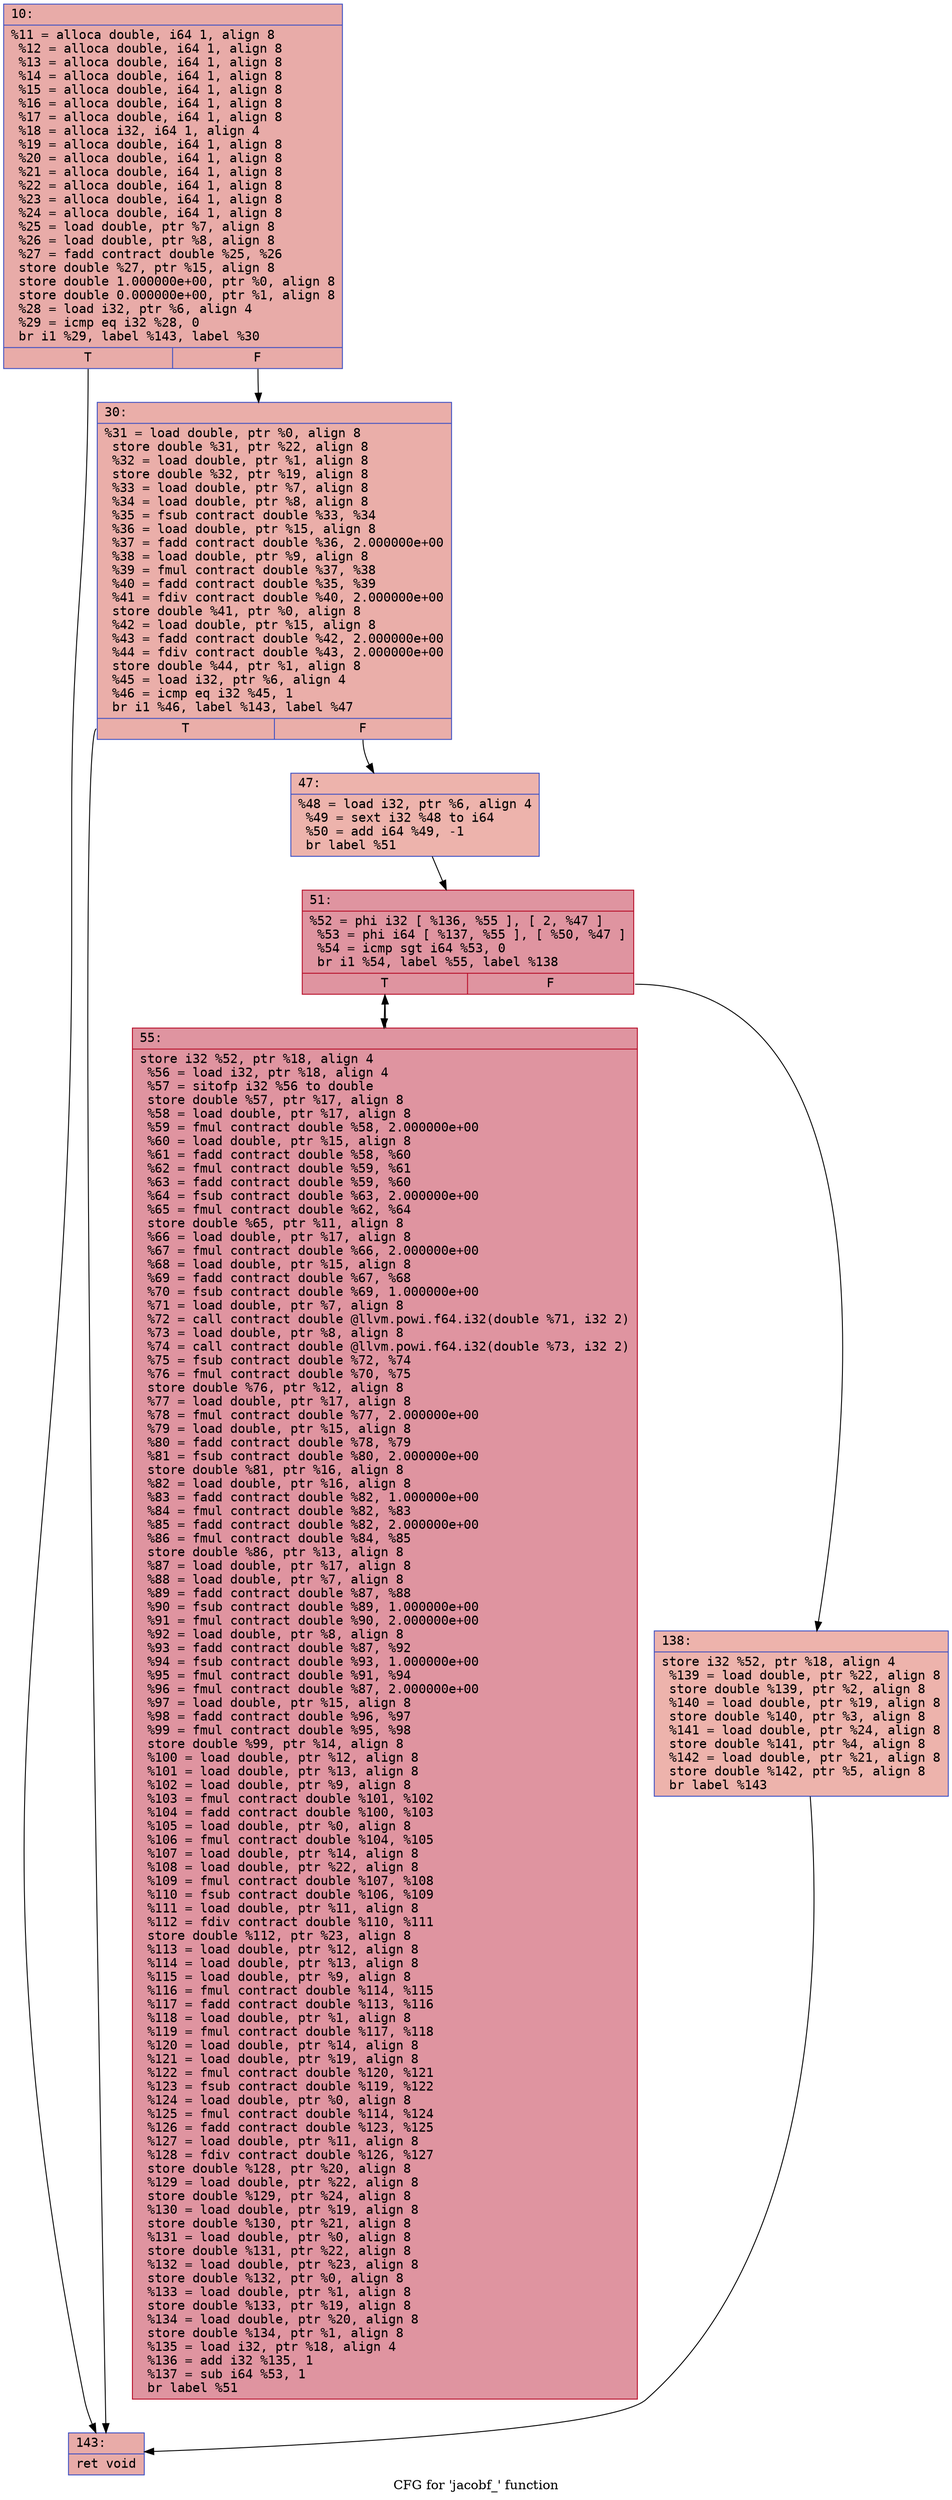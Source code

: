 digraph "CFG for 'jacobf_' function" {
	label="CFG for 'jacobf_' function";

	Node0x55ec1731e1a0 [shape=record,color="#3d50c3ff", style=filled, fillcolor="#cc403a70" fontname="Courier",label="{10:\l|  %11 = alloca double, i64 1, align 8\l  %12 = alloca double, i64 1, align 8\l  %13 = alloca double, i64 1, align 8\l  %14 = alloca double, i64 1, align 8\l  %15 = alloca double, i64 1, align 8\l  %16 = alloca double, i64 1, align 8\l  %17 = alloca double, i64 1, align 8\l  %18 = alloca i32, i64 1, align 4\l  %19 = alloca double, i64 1, align 8\l  %20 = alloca double, i64 1, align 8\l  %21 = alloca double, i64 1, align 8\l  %22 = alloca double, i64 1, align 8\l  %23 = alloca double, i64 1, align 8\l  %24 = alloca double, i64 1, align 8\l  %25 = load double, ptr %7, align 8\l  %26 = load double, ptr %8, align 8\l  %27 = fadd contract double %25, %26\l  store double %27, ptr %15, align 8\l  store double 1.000000e+00, ptr %0, align 8\l  store double 0.000000e+00, ptr %1, align 8\l  %28 = load i32, ptr %6, align 4\l  %29 = icmp eq i32 %28, 0\l  br i1 %29, label %143, label %30\l|{<s0>T|<s1>F}}"];
	Node0x55ec1731e1a0:s0 -> Node0x55ec1731ebd0[tooltip="10 -> 143\nProbability 37.50%" ];
	Node0x55ec1731e1a0:s1 -> Node0x55ec1731ec20[tooltip="10 -> 30\nProbability 62.50%" ];
	Node0x55ec1731ec20 [shape=record,color="#3d50c3ff", style=filled, fillcolor="#d0473d70" fontname="Courier",label="{30:\l|  %31 = load double, ptr %0, align 8\l  store double %31, ptr %22, align 8\l  %32 = load double, ptr %1, align 8\l  store double %32, ptr %19, align 8\l  %33 = load double, ptr %7, align 8\l  %34 = load double, ptr %8, align 8\l  %35 = fsub contract double %33, %34\l  %36 = load double, ptr %15, align 8\l  %37 = fadd contract double %36, 2.000000e+00\l  %38 = load double, ptr %9, align 8\l  %39 = fmul contract double %37, %38\l  %40 = fadd contract double %35, %39\l  %41 = fdiv contract double %40, 2.000000e+00\l  store double %41, ptr %0, align 8\l  %42 = load double, ptr %15, align 8\l  %43 = fadd contract double %42, 2.000000e+00\l  %44 = fdiv contract double %43, 2.000000e+00\l  store double %44, ptr %1, align 8\l  %45 = load i32, ptr %6, align 4\l  %46 = icmp eq i32 %45, 1\l  br i1 %46, label %143, label %47\l|{<s0>T|<s1>F}}"];
	Node0x55ec1731ec20:s0 -> Node0x55ec1731ebd0[tooltip="30 -> 143\nProbability 50.00%" ];
	Node0x55ec1731ec20:s1 -> Node0x55ec1731f820[tooltip="30 -> 47\nProbability 50.00%" ];
	Node0x55ec1731f820 [shape=record,color="#3d50c3ff", style=filled, fillcolor="#d6524470" fontname="Courier",label="{47:\l|  %48 = load i32, ptr %6, align 4\l  %49 = sext i32 %48 to i64\l  %50 = add i64 %49, -1\l  br label %51\l}"];
	Node0x55ec1731f820 -> Node0x55ec1731faa0[tooltip="47 -> 51\nProbability 100.00%" ];
	Node0x55ec1731faa0 [shape=record,color="#b70d28ff", style=filled, fillcolor="#b70d2870" fontname="Courier",label="{51:\l|  %52 = phi i32 [ %136, %55 ], [ 2, %47 ]\l  %53 = phi i64 [ %137, %55 ], [ %50, %47 ]\l  %54 = icmp sgt i64 %53, 0\l  br i1 %54, label %55, label %138\l|{<s0>T|<s1>F}}"];
	Node0x55ec1731faa0:s0 -> Node0x55ec1731fb60[tooltip="51 -> 55\nProbability 96.88%" ];
	Node0x55ec1731faa0:s1 -> Node0x55ec1731fd60[tooltip="51 -> 138\nProbability 3.12%" ];
	Node0x55ec1731fb60 [shape=record,color="#b70d28ff", style=filled, fillcolor="#b70d2870" fontname="Courier",label="{55:\l|  store i32 %52, ptr %18, align 4\l  %56 = load i32, ptr %18, align 4\l  %57 = sitofp i32 %56 to double\l  store double %57, ptr %17, align 8\l  %58 = load double, ptr %17, align 8\l  %59 = fmul contract double %58, 2.000000e+00\l  %60 = load double, ptr %15, align 8\l  %61 = fadd contract double %58, %60\l  %62 = fmul contract double %59, %61\l  %63 = fadd contract double %59, %60\l  %64 = fsub contract double %63, 2.000000e+00\l  %65 = fmul contract double %62, %64\l  store double %65, ptr %11, align 8\l  %66 = load double, ptr %17, align 8\l  %67 = fmul contract double %66, 2.000000e+00\l  %68 = load double, ptr %15, align 8\l  %69 = fadd contract double %67, %68\l  %70 = fsub contract double %69, 1.000000e+00\l  %71 = load double, ptr %7, align 8\l  %72 = call contract double @llvm.powi.f64.i32(double %71, i32 2)\l  %73 = load double, ptr %8, align 8\l  %74 = call contract double @llvm.powi.f64.i32(double %73, i32 2)\l  %75 = fsub contract double %72, %74\l  %76 = fmul contract double %70, %75\l  store double %76, ptr %12, align 8\l  %77 = load double, ptr %17, align 8\l  %78 = fmul contract double %77, 2.000000e+00\l  %79 = load double, ptr %15, align 8\l  %80 = fadd contract double %78, %79\l  %81 = fsub contract double %80, 2.000000e+00\l  store double %81, ptr %16, align 8\l  %82 = load double, ptr %16, align 8\l  %83 = fadd contract double %82, 1.000000e+00\l  %84 = fmul contract double %82, %83\l  %85 = fadd contract double %82, 2.000000e+00\l  %86 = fmul contract double %84, %85\l  store double %86, ptr %13, align 8\l  %87 = load double, ptr %17, align 8\l  %88 = load double, ptr %7, align 8\l  %89 = fadd contract double %87, %88\l  %90 = fsub contract double %89, 1.000000e+00\l  %91 = fmul contract double %90, 2.000000e+00\l  %92 = load double, ptr %8, align 8\l  %93 = fadd contract double %87, %92\l  %94 = fsub contract double %93, 1.000000e+00\l  %95 = fmul contract double %91, %94\l  %96 = fmul contract double %87, 2.000000e+00\l  %97 = load double, ptr %15, align 8\l  %98 = fadd contract double %96, %97\l  %99 = fmul contract double %95, %98\l  store double %99, ptr %14, align 8\l  %100 = load double, ptr %12, align 8\l  %101 = load double, ptr %13, align 8\l  %102 = load double, ptr %9, align 8\l  %103 = fmul contract double %101, %102\l  %104 = fadd contract double %100, %103\l  %105 = load double, ptr %0, align 8\l  %106 = fmul contract double %104, %105\l  %107 = load double, ptr %14, align 8\l  %108 = load double, ptr %22, align 8\l  %109 = fmul contract double %107, %108\l  %110 = fsub contract double %106, %109\l  %111 = load double, ptr %11, align 8\l  %112 = fdiv contract double %110, %111\l  store double %112, ptr %23, align 8\l  %113 = load double, ptr %12, align 8\l  %114 = load double, ptr %13, align 8\l  %115 = load double, ptr %9, align 8\l  %116 = fmul contract double %114, %115\l  %117 = fadd contract double %113, %116\l  %118 = load double, ptr %1, align 8\l  %119 = fmul contract double %117, %118\l  %120 = load double, ptr %14, align 8\l  %121 = load double, ptr %19, align 8\l  %122 = fmul contract double %120, %121\l  %123 = fsub contract double %119, %122\l  %124 = load double, ptr %0, align 8\l  %125 = fmul contract double %114, %124\l  %126 = fadd contract double %123, %125\l  %127 = load double, ptr %11, align 8\l  %128 = fdiv contract double %126, %127\l  store double %128, ptr %20, align 8\l  %129 = load double, ptr %22, align 8\l  store double %129, ptr %24, align 8\l  %130 = load double, ptr %19, align 8\l  store double %130, ptr %21, align 8\l  %131 = load double, ptr %0, align 8\l  store double %131, ptr %22, align 8\l  %132 = load double, ptr %23, align 8\l  store double %132, ptr %0, align 8\l  %133 = load double, ptr %1, align 8\l  store double %133, ptr %19, align 8\l  %134 = load double, ptr %20, align 8\l  store double %134, ptr %1, align 8\l  %135 = load i32, ptr %18, align 4\l  %136 = add i32 %135, 1\l  %137 = sub i64 %53, 1\l  br label %51\l}"];
	Node0x55ec1731fb60 -> Node0x55ec1731faa0[tooltip="55 -> 51\nProbability 100.00%" ];
	Node0x55ec1731fd60 [shape=record,color="#3d50c3ff", style=filled, fillcolor="#d6524470" fontname="Courier",label="{138:\l|  store i32 %52, ptr %18, align 4\l  %139 = load double, ptr %22, align 8\l  store double %139, ptr %2, align 8\l  %140 = load double, ptr %19, align 8\l  store double %140, ptr %3, align 8\l  %141 = load double, ptr %24, align 8\l  store double %141, ptr %4, align 8\l  %142 = load double, ptr %21, align 8\l  store double %142, ptr %5, align 8\l  br label %143\l}"];
	Node0x55ec1731fd60 -> Node0x55ec1731ebd0[tooltip="138 -> 143\nProbability 100.00%" ];
	Node0x55ec1731ebd0 [shape=record,color="#3d50c3ff", style=filled, fillcolor="#cc403a70" fontname="Courier",label="{143:\l|  ret void\l}"];
}
